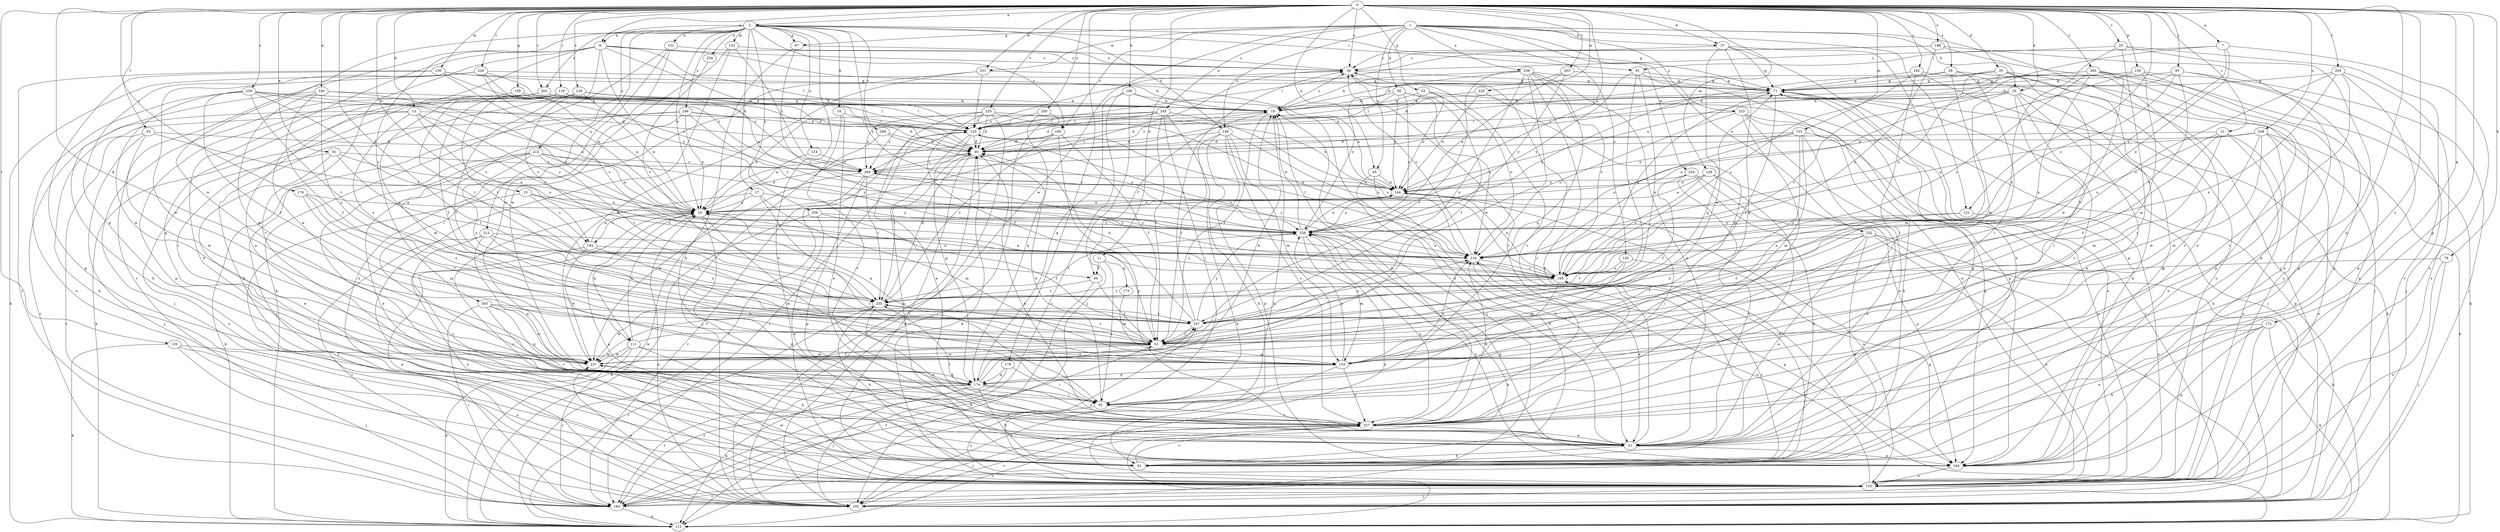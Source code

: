 strict digraph  {
0;
1;
2;
7;
8;
10;
11;
13;
15;
16;
17;
18;
19;
21;
25;
28;
29;
35;
37;
38;
40;
41;
45;
51;
53;
60;
61;
62;
67;
71;
78;
81;
91;
92;
95;
102;
106;
111;
112;
116;
120;
122;
123;
128;
130;
131;
132;
133;
140;
144;
145;
148;
151;
153;
158;
159;
164;
172;
173;
174;
176;
179;
182;
184;
188;
190;
194;
195;
203;
204;
205;
208;
212;
213;
214;
216;
218;
225;
226;
227;
228;
231;
234;
237;
238;
245;
246;
247;
250;
252;
253;
254;
256;
258;
259;
260;
262;
265;
268;
269;
0 -> 2  [label=a];
0 -> 7  [label=a];
0 -> 8  [label=a];
0 -> 11  [label=b];
0 -> 13  [label=b];
0 -> 15  [label=b];
0 -> 16  [label=b];
0 -> 21  [label=c];
0 -> 25  [label=c];
0 -> 28  [label=c];
0 -> 29  [label=c];
0 -> 35  [label=d];
0 -> 37  [label=d];
0 -> 41  [label=e];
0 -> 45  [label=e];
0 -> 53  [label=f];
0 -> 60  [label=f];
0 -> 62  [label=g];
0 -> 78  [label=h];
0 -> 81  [label=h];
0 -> 95  [label=j];
0 -> 106  [label=k];
0 -> 111  [label=k];
0 -> 116  [label=l];
0 -> 120  [label=l];
0 -> 122  [label=l];
0 -> 128  [label=m];
0 -> 130  [label=m];
0 -> 131  [label=m];
0 -> 140  [label=n];
0 -> 144  [label=n];
0 -> 158  [label=p];
0 -> 159  [label=p];
0 -> 164  [label=p];
0 -> 172  [label=q];
0 -> 176  [label=r];
0 -> 179  [label=r];
0 -> 182  [label=r];
0 -> 188  [label=s];
0 -> 203  [label=t];
0 -> 204  [label=t];
0 -> 208  [label=u];
0 -> 218  [label=v];
0 -> 225  [label=v];
0 -> 226  [label=v];
0 -> 227  [label=v];
0 -> 228  [label=w];
0 -> 231  [label=w];
0 -> 250  [label=y];
0 -> 259  [label=z];
0 -> 260  [label=z];
0 -> 262  [label=z];
1 -> 16  [label=b];
1 -> 37  [label=d];
1 -> 38  [label=d];
1 -> 45  [label=e];
1 -> 67  [label=g];
1 -> 102  [label=j];
1 -> 122  [label=l];
1 -> 145  [label=o];
1 -> 148  [label=o];
1 -> 190  [label=s];
1 -> 231  [label=w];
1 -> 234  [label=w];
1 -> 237  [label=w];
1 -> 238  [label=x];
1 -> 245  [label=x];
1 -> 252  [label=y];
1 -> 253  [label=y];
2 -> 8  [label=a];
2 -> 10  [label=a];
2 -> 17  [label=b];
2 -> 18  [label=b];
2 -> 67  [label=g];
2 -> 71  [label=g];
2 -> 91  [label=i];
2 -> 132  [label=m];
2 -> 148  [label=o];
2 -> 151  [label=o];
2 -> 153  [label=o];
2 -> 190  [label=s];
2 -> 212  [label=u];
2 -> 213  [label=u];
2 -> 214  [label=u];
2 -> 237  [label=w];
2 -> 246  [label=x];
2 -> 254  [label=y];
2 -> 256  [label=y];
2 -> 258  [label=y];
2 -> 262  [label=z];
2 -> 265  [label=z];
2 -> 268  [label=z];
7 -> 40  [label=d];
7 -> 91  [label=i];
7 -> 153  [label=o];
7 -> 216  [label=u];
7 -> 258  [label=y];
8 -> 29  [label=c];
8 -> 40  [label=d];
8 -> 51  [label=e];
8 -> 81  [label=h];
8 -> 123  [label=l];
8 -> 144  [label=n];
8 -> 184  [label=r];
8 -> 205  [label=t];
8 -> 227  [label=v];
8 -> 258  [label=y];
10 -> 29  [label=c];
10 -> 40  [label=d];
10 -> 92  [label=i];
10 -> 111  [label=k];
10 -> 144  [label=n];
10 -> 164  [label=p];
10 -> 194  [label=s];
10 -> 258  [label=y];
11 -> 60  [label=f];
11 -> 92  [label=i];
11 -> 173  [label=q];
13 -> 81  [label=h];
13 -> 123  [label=l];
13 -> 184  [label=r];
13 -> 194  [label=s];
13 -> 216  [label=u];
13 -> 247  [label=x];
13 -> 258  [label=y];
15 -> 10  [label=a];
15 -> 102  [label=j];
15 -> 194  [label=s];
15 -> 216  [label=u];
16 -> 19  [label=b];
16 -> 51  [label=e];
16 -> 81  [label=h];
16 -> 92  [label=i];
16 -> 133  [label=m];
16 -> 195  [label=s];
16 -> 216  [label=u];
16 -> 227  [label=v];
17 -> 10  [label=a];
17 -> 92  [label=i];
17 -> 133  [label=m];
17 -> 153  [label=o];
17 -> 258  [label=y];
18 -> 51  [label=e];
18 -> 123  [label=l];
18 -> 227  [label=v];
19 -> 29  [label=c];
19 -> 60  [label=f];
19 -> 61  [label=f];
19 -> 102  [label=j];
19 -> 123  [label=l];
21 -> 40  [label=d];
21 -> 61  [label=f];
21 -> 81  [label=h];
21 -> 133  [label=m];
21 -> 153  [label=o];
21 -> 216  [label=u];
25 -> 29  [label=c];
25 -> 153  [label=o];
25 -> 184  [label=r];
25 -> 227  [label=v];
25 -> 247  [label=x];
28 -> 40  [label=d];
28 -> 71  [label=g];
28 -> 92  [label=i];
28 -> 102  [label=j];
28 -> 133  [label=m];
29 -> 71  [label=g];
29 -> 227  [label=v];
29 -> 269  [label=z];
35 -> 71  [label=g];
35 -> 144  [label=n];
35 -> 164  [label=p];
35 -> 216  [label=u];
35 -> 227  [label=v];
35 -> 237  [label=w];
35 -> 269  [label=z];
37 -> 29  [label=c];
37 -> 71  [label=g];
37 -> 81  [label=h];
37 -> 164  [label=p];
37 -> 174  [label=q];
37 -> 237  [label=w];
38 -> 19  [label=b];
38 -> 61  [label=f];
38 -> 144  [label=n];
38 -> 216  [label=u];
38 -> 258  [label=y];
38 -> 269  [label=z];
40 -> 19  [label=b];
40 -> 153  [label=o];
40 -> 205  [label=t];
40 -> 269  [label=z];
41 -> 10  [label=a];
41 -> 51  [label=e];
41 -> 153  [label=o];
41 -> 205  [label=t];
41 -> 269  [label=z];
45 -> 51  [label=e];
45 -> 81  [label=h];
45 -> 144  [label=n];
51 -> 19  [label=b];
51 -> 29  [label=c];
51 -> 40  [label=d];
51 -> 71  [label=g];
51 -> 81  [label=h];
51 -> 164  [label=p];
53 -> 40  [label=d];
53 -> 102  [label=j];
53 -> 184  [label=r];
53 -> 216  [label=u];
53 -> 237  [label=w];
60 -> 61  [label=f];
60 -> 112  [label=k];
60 -> 205  [label=t];
61 -> 10  [label=a];
61 -> 133  [label=m];
61 -> 205  [label=t];
61 -> 237  [label=w];
62 -> 19  [label=b];
62 -> 123  [label=l];
62 -> 144  [label=n];
62 -> 164  [label=p];
62 -> 216  [label=u];
67 -> 29  [label=c];
67 -> 81  [label=h];
67 -> 195  [label=s];
71 -> 19  [label=b];
71 -> 61  [label=f];
71 -> 102  [label=j];
71 -> 112  [label=k];
71 -> 153  [label=o];
71 -> 258  [label=y];
78 -> 102  [label=j];
78 -> 153  [label=o];
78 -> 195  [label=s];
81 -> 10  [label=a];
81 -> 195  [label=s];
81 -> 227  [label=v];
91 -> 71  [label=g];
91 -> 153  [label=o];
91 -> 205  [label=t];
91 -> 247  [label=x];
91 -> 258  [label=y];
92 -> 40  [label=d];
92 -> 153  [label=o];
92 -> 227  [label=v];
95 -> 19  [label=b];
95 -> 71  [label=g];
95 -> 102  [label=j];
95 -> 164  [label=p];
95 -> 205  [label=t];
95 -> 258  [label=y];
102 -> 10  [label=a];
102 -> 40  [label=d];
102 -> 71  [label=g];
102 -> 227  [label=v];
102 -> 237  [label=w];
106 -> 19  [label=b];
106 -> 102  [label=j];
106 -> 144  [label=n];
106 -> 174  [label=q];
106 -> 184  [label=r];
111 -> 10  [label=a];
111 -> 71  [label=g];
111 -> 81  [label=h];
111 -> 112  [label=k];
111 -> 133  [label=m];
111 -> 184  [label=r];
111 -> 237  [label=w];
112 -> 123  [label=l];
112 -> 195  [label=s];
112 -> 205  [label=t];
112 -> 227  [label=v];
116 -> 19  [label=b];
116 -> 40  [label=d];
116 -> 61  [label=f];
116 -> 123  [label=l];
116 -> 144  [label=n];
116 -> 164  [label=p];
116 -> 174  [label=q];
116 -> 205  [label=t];
120 -> 102  [label=j];
120 -> 112  [label=k];
120 -> 133  [label=m];
120 -> 153  [label=o];
122 -> 61  [label=f];
122 -> 153  [label=o];
122 -> 258  [label=y];
123 -> 40  [label=d];
123 -> 81  [label=h];
123 -> 174  [label=q];
123 -> 184  [label=r];
123 -> 195  [label=s];
128 -> 10  [label=a];
128 -> 51  [label=e];
128 -> 144  [label=n];
128 -> 195  [label=s];
128 -> 227  [label=v];
130 -> 19  [label=b];
130 -> 71  [label=g];
130 -> 164  [label=p];
130 -> 184  [label=r];
130 -> 195  [label=s];
130 -> 269  [label=z];
131 -> 40  [label=d];
131 -> 51  [label=e];
131 -> 133  [label=m];
131 -> 144  [label=n];
131 -> 153  [label=o];
131 -> 216  [label=u];
131 -> 247  [label=x];
132 -> 29  [label=c];
132 -> 153  [label=o];
132 -> 237  [label=w];
132 -> 269  [label=z];
133 -> 102  [label=j];
133 -> 174  [label=q];
133 -> 216  [label=u];
133 -> 227  [label=v];
133 -> 258  [label=y];
140 -> 19  [label=b];
140 -> 61  [label=f];
140 -> 81  [label=h];
140 -> 133  [label=m];
140 -> 247  [label=x];
140 -> 258  [label=y];
144 -> 10  [label=a];
144 -> 92  [label=i];
144 -> 153  [label=o];
144 -> 258  [label=y];
145 -> 133  [label=m];
145 -> 164  [label=p];
145 -> 195  [label=s];
145 -> 205  [label=t];
148 -> 40  [label=d];
148 -> 61  [label=f];
148 -> 81  [label=h];
148 -> 133  [label=m];
148 -> 164  [label=p];
148 -> 216  [label=u];
148 -> 227  [label=v];
151 -> 29  [label=c];
151 -> 92  [label=i];
151 -> 112  [label=k];
151 -> 237  [label=w];
153 -> 19  [label=b];
153 -> 40  [label=d];
153 -> 102  [label=j];
153 -> 184  [label=r];
153 -> 216  [label=u];
153 -> 237  [label=w];
158 -> 10  [label=a];
158 -> 19  [label=b];
158 -> 247  [label=x];
159 -> 10  [label=a];
159 -> 71  [label=g];
159 -> 102  [label=j];
159 -> 123  [label=l];
159 -> 133  [label=m];
159 -> 153  [label=o];
164 -> 153  [label=o];
164 -> 258  [label=y];
172 -> 51  [label=e];
172 -> 61  [label=f];
172 -> 81  [label=h];
172 -> 102  [label=j];
172 -> 112  [label=k];
172 -> 164  [label=p];
173 -> 133  [label=m];
174 -> 19  [label=b];
174 -> 81  [label=h];
174 -> 92  [label=i];
174 -> 102  [label=j];
174 -> 112  [label=k];
174 -> 184  [label=r];
174 -> 227  [label=v];
174 -> 247  [label=x];
176 -> 10  [label=a];
176 -> 61  [label=f];
176 -> 133  [label=m];
176 -> 247  [label=x];
179 -> 92  [label=i];
179 -> 174  [label=q];
179 -> 184  [label=r];
182 -> 71  [label=g];
182 -> 92  [label=i];
182 -> 153  [label=o];
182 -> 164  [label=p];
182 -> 195  [label=s];
184 -> 10  [label=a];
184 -> 61  [label=f];
184 -> 112  [label=k];
184 -> 247  [label=x];
188 -> 29  [label=c];
188 -> 51  [label=e];
188 -> 81  [label=h];
188 -> 123  [label=l];
188 -> 195  [label=s];
190 -> 10  [label=a];
190 -> 40  [label=d];
190 -> 51  [label=e];
190 -> 61  [label=f];
190 -> 205  [label=t];
194 -> 10  [label=a];
194 -> 133  [label=m];
194 -> 153  [label=o];
194 -> 195  [label=s];
194 -> 237  [label=w];
195 -> 10  [label=a];
195 -> 71  [label=g];
195 -> 92  [label=i];
195 -> 144  [label=n];
195 -> 184  [label=r];
195 -> 205  [label=t];
203 -> 10  [label=a];
203 -> 19  [label=b];
203 -> 71  [label=g];
203 -> 258  [label=y];
204 -> 71  [label=g];
204 -> 153  [label=o];
204 -> 164  [label=p];
204 -> 195  [label=s];
204 -> 227  [label=v];
204 -> 247  [label=x];
205 -> 40  [label=d];
205 -> 51  [label=e];
205 -> 81  [label=h];
205 -> 237  [label=w];
205 -> 247  [label=x];
208 -> 10  [label=a];
208 -> 40  [label=d];
208 -> 51  [label=e];
208 -> 112  [label=k];
208 -> 133  [label=m];
208 -> 153  [label=o];
208 -> 237  [label=w];
212 -> 10  [label=a];
212 -> 51  [label=e];
212 -> 112  [label=k];
212 -> 205  [label=t];
212 -> 227  [label=v];
212 -> 247  [label=x];
212 -> 258  [label=y];
212 -> 269  [label=z];
213 -> 174  [label=q];
213 -> 184  [label=r];
213 -> 205  [label=t];
213 -> 216  [label=u];
213 -> 227  [label=v];
213 -> 247  [label=x];
214 -> 112  [label=k];
214 -> 269  [label=z];
216 -> 29  [label=c];
216 -> 51  [label=e];
216 -> 123  [label=l];
216 -> 164  [label=p];
216 -> 195  [label=s];
216 -> 269  [label=z];
218 -> 10  [label=a];
218 -> 19  [label=b];
218 -> 40  [label=d];
218 -> 61  [label=f];
218 -> 81  [label=h];
218 -> 92  [label=i];
218 -> 237  [label=w];
225 -> 40  [label=d];
225 -> 51  [label=e];
225 -> 61  [label=f];
225 -> 102  [label=j];
225 -> 123  [label=l];
225 -> 144  [label=n];
225 -> 216  [label=u];
225 -> 269  [label=z];
226 -> 10  [label=a];
226 -> 71  [label=g];
226 -> 112  [label=k];
226 -> 144  [label=n];
226 -> 174  [label=q];
226 -> 237  [label=w];
226 -> 269  [label=z];
227 -> 19  [label=b];
227 -> 29  [label=c];
227 -> 51  [label=e];
227 -> 102  [label=j];
227 -> 205  [label=t];
227 -> 216  [label=u];
227 -> 258  [label=y];
228 -> 19  [label=b];
228 -> 133  [label=m];
228 -> 144  [label=n];
231 -> 71  [label=g];
231 -> 123  [label=l];
231 -> 153  [label=o];
231 -> 237  [label=w];
234 -> 51  [label=e];
234 -> 61  [label=f];
234 -> 81  [label=h];
234 -> 144  [label=n];
234 -> 164  [label=p];
237 -> 61  [label=f];
237 -> 174  [label=q];
238 -> 19  [label=b];
238 -> 51  [label=e];
238 -> 61  [label=f];
238 -> 71  [label=g];
238 -> 81  [label=h];
238 -> 174  [label=q];
238 -> 195  [label=s];
238 -> 237  [label=w];
238 -> 247  [label=x];
238 -> 258  [label=y];
245 -> 10  [label=a];
245 -> 40  [label=d];
245 -> 61  [label=f];
245 -> 92  [label=i];
245 -> 112  [label=k];
245 -> 123  [label=l];
245 -> 195  [label=s];
245 -> 269  [label=z];
246 -> 10  [label=a];
246 -> 40  [label=d];
246 -> 102  [label=j];
246 -> 112  [label=k];
246 -> 123  [label=l];
246 -> 133  [label=m];
246 -> 258  [label=y];
247 -> 29  [label=c];
247 -> 40  [label=d];
247 -> 61  [label=f];
247 -> 216  [label=u];
247 -> 258  [label=y];
250 -> 102  [label=j];
250 -> 123  [label=l];
250 -> 174  [label=q];
252 -> 51  [label=e];
252 -> 61  [label=f];
252 -> 81  [label=h];
252 -> 102  [label=j];
252 -> 112  [label=k];
252 -> 153  [label=o];
252 -> 216  [label=u];
252 -> 247  [label=x];
253 -> 81  [label=h];
253 -> 123  [label=l];
253 -> 164  [label=p];
253 -> 184  [label=r];
253 -> 216  [label=u];
253 -> 227  [label=v];
254 -> 205  [label=t];
256 -> 51  [label=e];
256 -> 61  [label=f];
256 -> 112  [label=k];
256 -> 258  [label=y];
258 -> 19  [label=b];
258 -> 112  [label=k];
258 -> 133  [label=m];
258 -> 144  [label=n];
258 -> 153  [label=o];
258 -> 164  [label=p];
258 -> 205  [label=t];
258 -> 216  [label=u];
259 -> 10  [label=a];
259 -> 19  [label=b];
259 -> 40  [label=d];
259 -> 61  [label=f];
259 -> 153  [label=o];
259 -> 195  [label=s];
259 -> 205  [label=t];
259 -> 237  [label=w];
260 -> 61  [label=f];
260 -> 71  [label=g];
260 -> 112  [label=k];
260 -> 153  [label=o];
260 -> 164  [label=p];
260 -> 195  [label=s];
260 -> 247  [label=x];
262 -> 19  [label=b];
262 -> 102  [label=j];
262 -> 123  [label=l];
262 -> 205  [label=t];
265 -> 61  [label=f];
265 -> 174  [label=q];
265 -> 184  [label=r];
265 -> 227  [label=v];
265 -> 237  [label=w];
265 -> 247  [label=x];
268 -> 40  [label=d];
268 -> 102  [label=j];
268 -> 258  [label=y];
269 -> 144  [label=n];
269 -> 164  [label=p];
269 -> 184  [label=r];
269 -> 195  [label=s];
269 -> 205  [label=t];
269 -> 237  [label=w];
}
